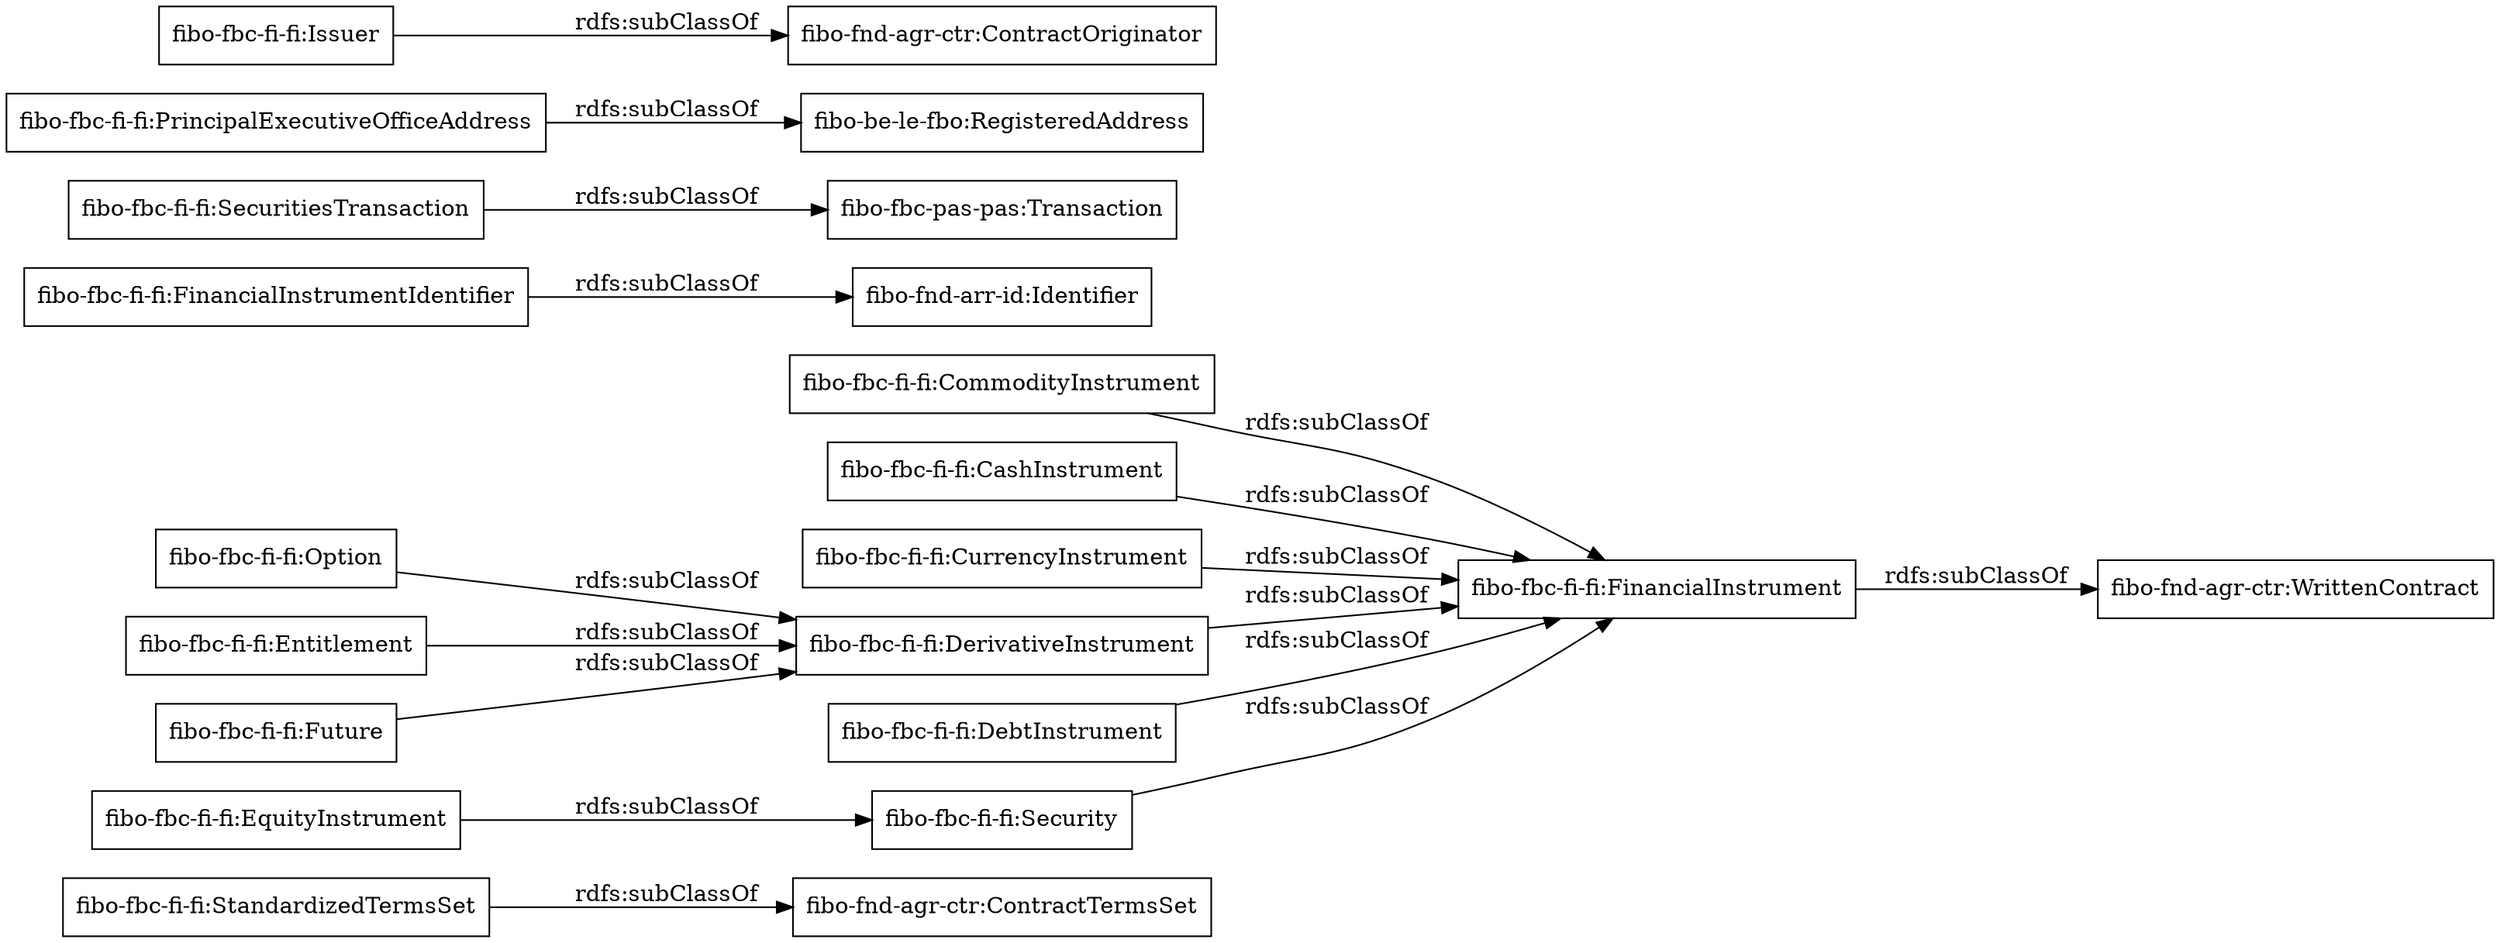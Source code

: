 digraph ar2dtool_diagram { 
rankdir=LR;
size="1000"
node [shape = rectangle, color="black"]; "fibo-fbc-fi-fi:StandardizedTermsSet" "fibo-fbc-fi-fi:Security" "fibo-fbc-fi-fi:CommodityInstrument" "fibo-fbc-fi-fi:Option" "fibo-fbc-fi-fi:CashInstrument" "fibo-fbc-fi-fi:FinancialInstrumentIdentifier" "fibo-fbc-fi-fi:CurrencyInstrument" "fibo-fbc-fi-fi:FinancialInstrument" "fibo-fbc-fi-fi:DerivativeInstrument" "fibo-fbc-fi-fi:SecuritiesTransaction" "fibo-fbc-fi-fi:PrincipalExecutiveOfficeAddress" "fibo-fbc-fi-fi:EquityInstrument" "fibo-fbc-fi-fi:DebtInstrument" "fibo-fbc-fi-fi:Entitlement" "fibo-fbc-fi-fi:Future" "fibo-fbc-fi-fi:Issuer" ; /*classes style*/
	"fibo-fbc-fi-fi:Future" -> "fibo-fbc-fi-fi:DerivativeInstrument" [ label = "rdfs:subClassOf" ];
	"fibo-fbc-fi-fi:Entitlement" -> "fibo-fbc-fi-fi:DerivativeInstrument" [ label = "rdfs:subClassOf" ];
	"fibo-fbc-fi-fi:DerivativeInstrument" -> "fibo-fbc-fi-fi:FinancialInstrument" [ label = "rdfs:subClassOf" ];
	"fibo-fbc-fi-fi:PrincipalExecutiveOfficeAddress" -> "fibo-be-le-fbo:RegisteredAddress" [ label = "rdfs:subClassOf" ];
	"fibo-fbc-fi-fi:Security" -> "fibo-fbc-fi-fi:FinancialInstrument" [ label = "rdfs:subClassOf" ];
	"fibo-fbc-fi-fi:CurrencyInstrument" -> "fibo-fbc-fi-fi:FinancialInstrument" [ label = "rdfs:subClassOf" ];
	"fibo-fbc-fi-fi:StandardizedTermsSet" -> "fibo-fnd-agr-ctr:ContractTermsSet" [ label = "rdfs:subClassOf" ];
	"fibo-fbc-fi-fi:FinancialInstrument" -> "fibo-fnd-agr-ctr:WrittenContract" [ label = "rdfs:subClassOf" ];
	"fibo-fbc-fi-fi:FinancialInstrumentIdentifier" -> "fibo-fnd-arr-id:Identifier" [ label = "rdfs:subClassOf" ];
	"fibo-fbc-fi-fi:CashInstrument" -> "fibo-fbc-fi-fi:FinancialInstrument" [ label = "rdfs:subClassOf" ];
	"fibo-fbc-fi-fi:SecuritiesTransaction" -> "fibo-fbc-pas-pas:Transaction" [ label = "rdfs:subClassOf" ];
	"fibo-fbc-fi-fi:Issuer" -> "fibo-fnd-agr-ctr:ContractOriginator" [ label = "rdfs:subClassOf" ];
	"fibo-fbc-fi-fi:CommodityInstrument" -> "fibo-fbc-fi-fi:FinancialInstrument" [ label = "rdfs:subClassOf" ];
	"fibo-fbc-fi-fi:Option" -> "fibo-fbc-fi-fi:DerivativeInstrument" [ label = "rdfs:subClassOf" ];
	"fibo-fbc-fi-fi:DebtInstrument" -> "fibo-fbc-fi-fi:FinancialInstrument" [ label = "rdfs:subClassOf" ];
	"fibo-fbc-fi-fi:EquityInstrument" -> "fibo-fbc-fi-fi:Security" [ label = "rdfs:subClassOf" ];

}

